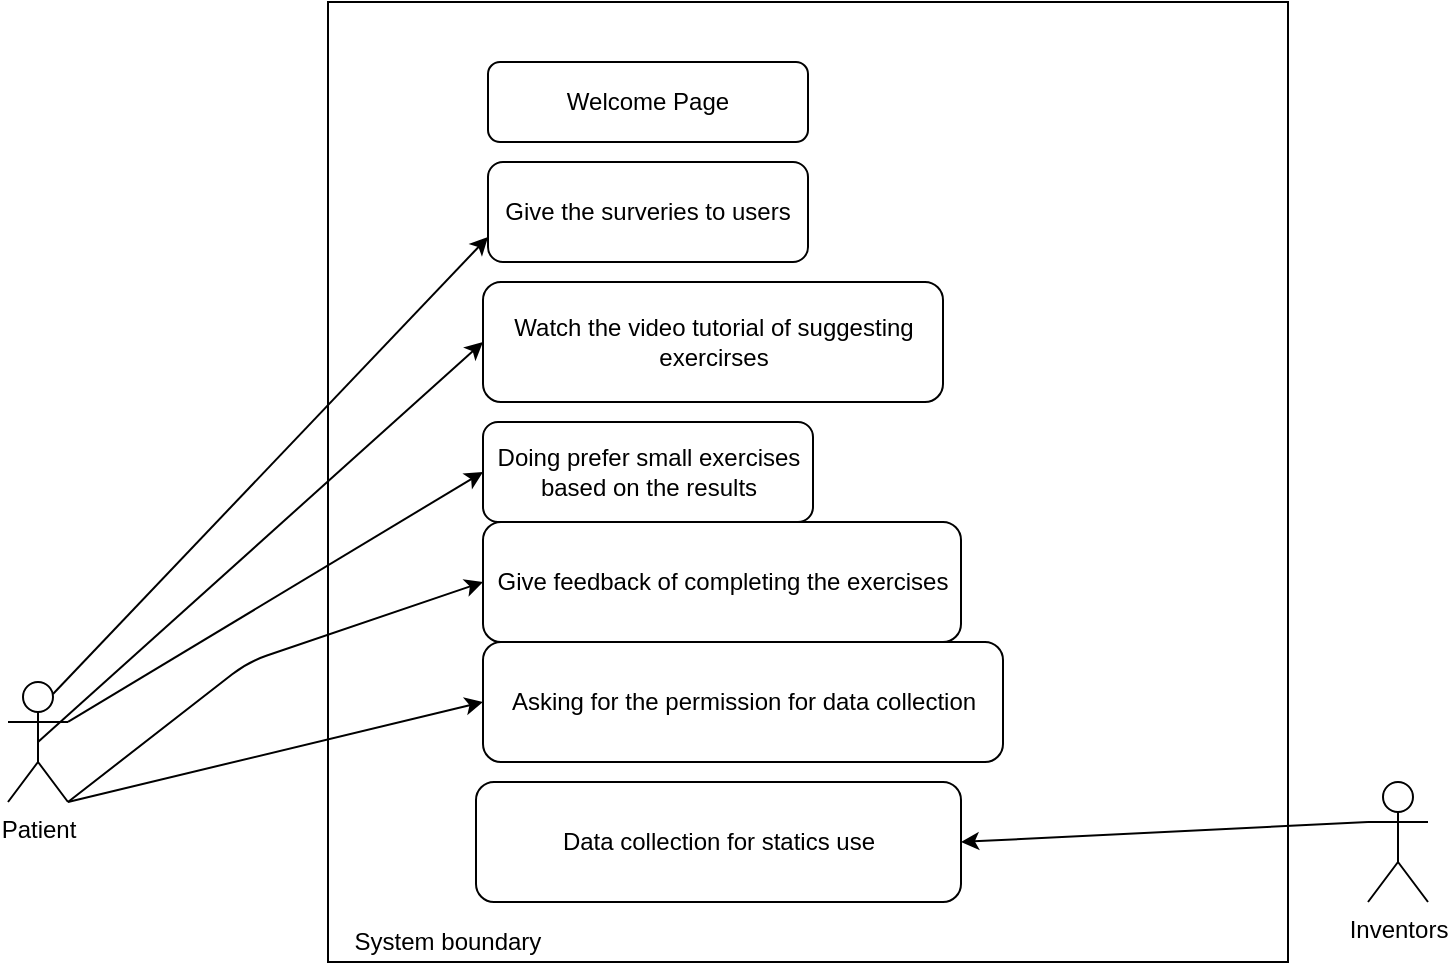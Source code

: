 <mxfile version="14.6.12" type="github">
  <diagram id="w8AZza_P0M58mkH-UdBX" name="Page-1">
    <mxGraphModel dx="1038" dy="615" grid="1" gridSize="10" guides="1" tooltips="1" connect="1" arrows="1" fold="1" page="1" pageScale="1" pageWidth="850" pageHeight="1100" math="0" shadow="0">
      <root>
        <mxCell id="0" />
        <mxCell id="1" parent="0" />
        <mxCell id="pNq3XGUt6hoDzNaR-TGL-8" value="" style="whiteSpace=wrap;html=1;aspect=fixed;" vertex="1" parent="1">
          <mxGeometry x="250" y="30" width="480" height="480" as="geometry" />
        </mxCell>
        <mxCell id="pNq3XGUt6hoDzNaR-TGL-10" value="Patient" style="shape=umlActor;verticalLabelPosition=bottom;verticalAlign=top;html=1;outlineConnect=0;" vertex="1" parent="1">
          <mxGeometry x="90" y="370" width="30" height="60" as="geometry" />
        </mxCell>
        <mxCell id="pNq3XGUt6hoDzNaR-TGL-11" value="System boundary" style="text;html=1;strokeColor=none;fillColor=none;align=center;verticalAlign=middle;whiteSpace=wrap;rounded=0;" vertex="1" parent="1">
          <mxGeometry x="250" y="490" width="120" height="20" as="geometry" />
        </mxCell>
        <mxCell id="pNq3XGUt6hoDzNaR-TGL-12" value="Give the surveries to users" style="rounded=1;whiteSpace=wrap;html=1;" vertex="1" parent="1">
          <mxGeometry x="330" y="110" width="160" height="50" as="geometry" />
        </mxCell>
        <mxCell id="pNq3XGUt6hoDzNaR-TGL-14" value="" style="endArrow=classic;html=1;exitX=0.75;exitY=0.1;exitDx=0;exitDy=0;exitPerimeter=0;entryX=0;entryY=0.75;entryDx=0;entryDy=0;" edge="1" parent="1" source="pNq3XGUt6hoDzNaR-TGL-10" target="pNq3XGUt6hoDzNaR-TGL-12">
          <mxGeometry width="50" height="50" relative="1" as="geometry">
            <mxPoint x="400" y="370" as="sourcePoint" />
            <mxPoint x="450" y="320" as="targetPoint" />
          </mxGeometry>
        </mxCell>
        <mxCell id="pNq3XGUt6hoDzNaR-TGL-17" value="Inventors" style="shape=umlActor;verticalLabelPosition=bottom;verticalAlign=top;html=1;outlineConnect=0;" vertex="1" parent="1">
          <mxGeometry x="770" y="420" width="30" height="60" as="geometry" />
        </mxCell>
        <mxCell id="pNq3XGUt6hoDzNaR-TGL-18" value="Welcome Page" style="rounded=1;whiteSpace=wrap;html=1;" vertex="1" parent="1">
          <mxGeometry x="330" y="60" width="160" height="40" as="geometry" />
        </mxCell>
        <mxCell id="pNq3XGUt6hoDzNaR-TGL-19" value="Doing prefer small exercises based on the results" style="rounded=1;whiteSpace=wrap;html=1;" vertex="1" parent="1">
          <mxGeometry x="327.5" y="240" width="165" height="50" as="geometry" />
        </mxCell>
        <mxCell id="pNq3XGUt6hoDzNaR-TGL-20" value="Watch the video tutorial of suggesting exercirses " style="rounded=1;whiteSpace=wrap;html=1;" vertex="1" parent="1">
          <mxGeometry x="327.5" y="170" width="230" height="60" as="geometry" />
        </mxCell>
        <mxCell id="pNq3XGUt6hoDzNaR-TGL-21" value="" style="endArrow=classic;html=1;exitX=0.5;exitY=0.5;exitDx=0;exitDy=0;exitPerimeter=0;entryX=0;entryY=0.5;entryDx=0;entryDy=0;" edge="1" parent="1" source="pNq3XGUt6hoDzNaR-TGL-10" target="pNq3XGUt6hoDzNaR-TGL-20">
          <mxGeometry width="50" height="50" relative="1" as="geometry">
            <mxPoint x="400" y="370" as="sourcePoint" />
            <mxPoint x="450" y="320" as="targetPoint" />
          </mxGeometry>
        </mxCell>
        <mxCell id="pNq3XGUt6hoDzNaR-TGL-22" value="" style="endArrow=classic;html=1;exitX=1;exitY=0.333;exitDx=0;exitDy=0;exitPerimeter=0;entryX=0;entryY=0.5;entryDx=0;entryDy=0;" edge="1" parent="1" source="pNq3XGUt6hoDzNaR-TGL-10" target="pNq3XGUt6hoDzNaR-TGL-19">
          <mxGeometry width="50" height="50" relative="1" as="geometry">
            <mxPoint x="400" y="370" as="sourcePoint" />
            <mxPoint x="450" y="320" as="targetPoint" />
          </mxGeometry>
        </mxCell>
        <mxCell id="pNq3XGUt6hoDzNaR-TGL-23" value="Give feedback of completing the exercises " style="rounded=1;whiteSpace=wrap;html=1;" vertex="1" parent="1">
          <mxGeometry x="327.5" y="290" width="239" height="60" as="geometry" />
        </mxCell>
        <mxCell id="pNq3XGUt6hoDzNaR-TGL-24" value="" style="endArrow=classic;html=1;exitX=1;exitY=1;exitDx=0;exitDy=0;exitPerimeter=0;entryX=0;entryY=0.5;entryDx=0;entryDy=0;" edge="1" parent="1" source="pNq3XGUt6hoDzNaR-TGL-10" target="pNq3XGUt6hoDzNaR-TGL-23">
          <mxGeometry width="50" height="50" relative="1" as="geometry">
            <mxPoint x="400" y="370" as="sourcePoint" />
            <mxPoint x="450" y="320" as="targetPoint" />
            <Array as="points">
              <mxPoint x="210" y="360" />
            </Array>
          </mxGeometry>
        </mxCell>
        <mxCell id="pNq3XGUt6hoDzNaR-TGL-25" value="Data collection for statics use" style="rounded=1;whiteSpace=wrap;html=1;" vertex="1" parent="1">
          <mxGeometry x="324" y="420" width="242.5" height="60" as="geometry" />
        </mxCell>
        <mxCell id="pNq3XGUt6hoDzNaR-TGL-26" value="" style="endArrow=classic;html=1;exitX=0;exitY=0.333;exitDx=0;exitDy=0;exitPerimeter=0;entryX=1;entryY=0.5;entryDx=0;entryDy=0;" edge="1" parent="1" source="pNq3XGUt6hoDzNaR-TGL-17" target="pNq3XGUt6hoDzNaR-TGL-25">
          <mxGeometry width="50" height="50" relative="1" as="geometry">
            <mxPoint x="400" y="370" as="sourcePoint" />
            <mxPoint x="450" y="320" as="targetPoint" />
          </mxGeometry>
        </mxCell>
        <mxCell id="pNq3XGUt6hoDzNaR-TGL-27" value="Asking for the permission for data collection" style="rounded=1;whiteSpace=wrap;html=1;" vertex="1" parent="1">
          <mxGeometry x="327.5" y="350" width="260" height="60" as="geometry" />
        </mxCell>
        <mxCell id="pNq3XGUt6hoDzNaR-TGL-30" value="" style="endArrow=classic;html=1;exitX=1;exitY=1;exitDx=0;exitDy=0;exitPerimeter=0;entryX=0;entryY=0.5;entryDx=0;entryDy=0;" edge="1" parent="1" source="pNq3XGUt6hoDzNaR-TGL-10" target="pNq3XGUt6hoDzNaR-TGL-27">
          <mxGeometry width="50" height="50" relative="1" as="geometry">
            <mxPoint x="400" y="370" as="sourcePoint" />
            <mxPoint x="450" y="320" as="targetPoint" />
          </mxGeometry>
        </mxCell>
      </root>
    </mxGraphModel>
  </diagram>
</mxfile>
